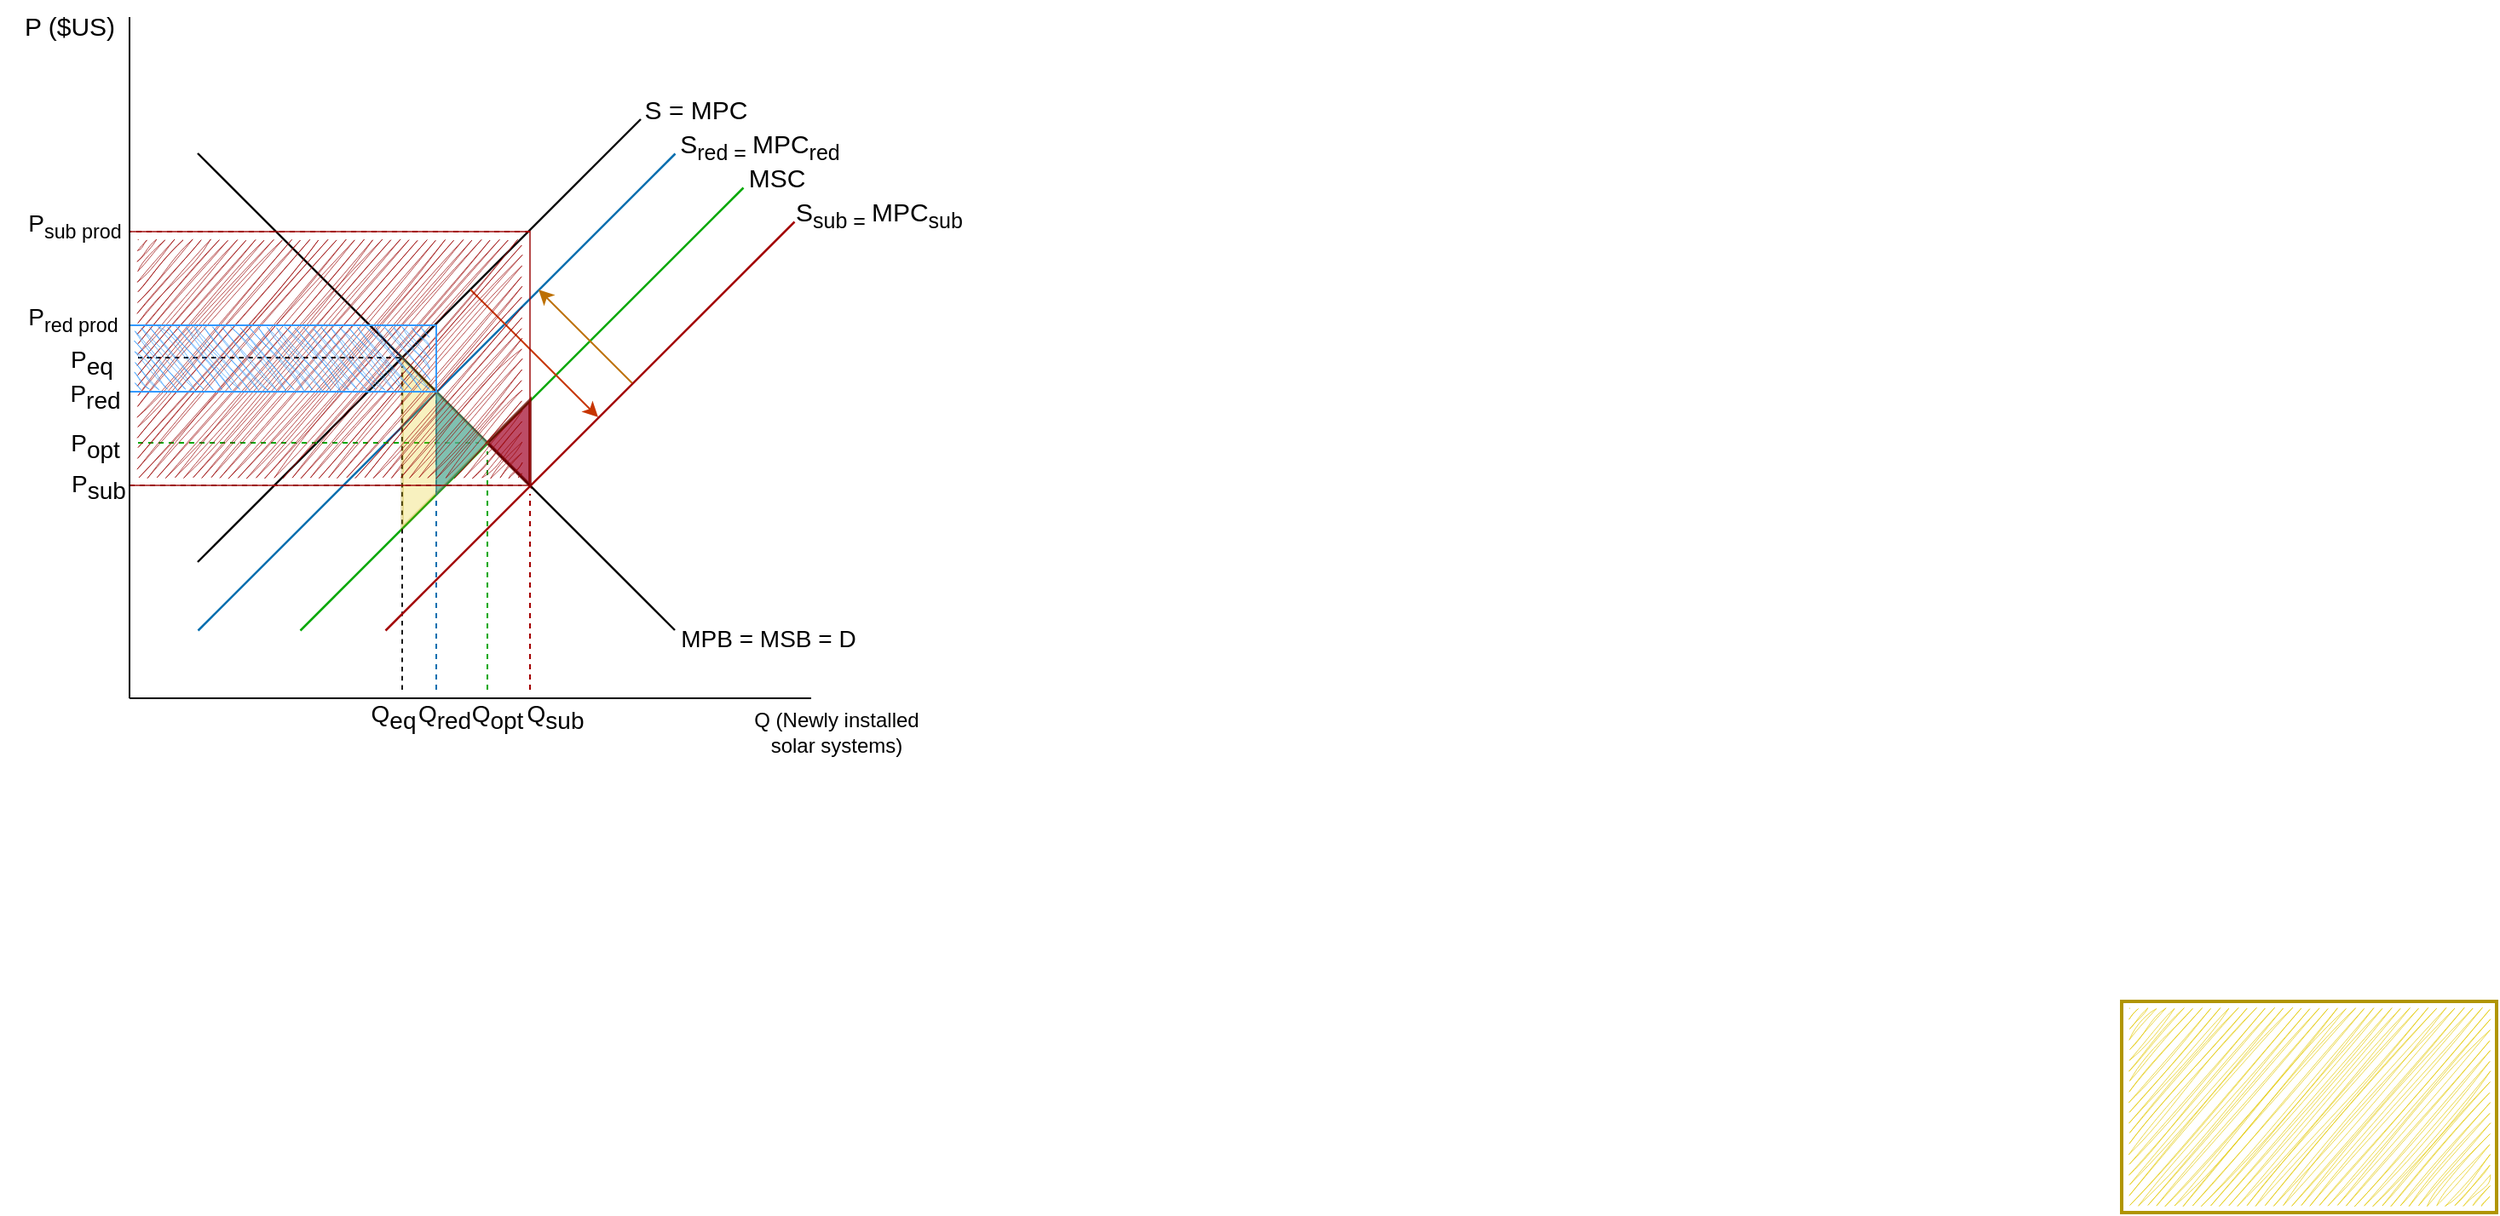 <mxfile version="21.3.4" type="github">
  <diagram name="Lapa-1" id="0tAawHoIQ-3D4uflLc4p">
    <mxGraphModel dx="356" dy="210" grid="1" gridSize="1000" guides="1" tooltips="1" connect="1" arrows="1" fold="1" page="1" pageScale="1" pageWidth="1200" pageHeight="1600" background="#ffffff" math="0" shadow="0">
      <root>
        <mxCell id="0" />
        <mxCell id="1" parent="0" />
        <mxCell id="Ec4Kk9tGsHe_SyH8bvyB-65" value="" style="group" parent="1" vertex="1" connectable="0">
          <mxGeometry x="1500" y="676" width="220" height="124" as="geometry" />
        </mxCell>
        <mxCell id="Ec4Kk9tGsHe_SyH8bvyB-66" value="" style="rounded=0;whiteSpace=wrap;html=1;fillColor=none;strokeWidth=2;fontColor=#000000;strokeColor=#B09500;" parent="Ec4Kk9tGsHe_SyH8bvyB-65" vertex="1">
          <mxGeometry width="220" height="124" as="geometry" />
        </mxCell>
        <mxCell id="Ec4Kk9tGsHe_SyH8bvyB-67" value="" style="rounded=0;whiteSpace=wrap;html=1;sketch=1;curveFitting=1;jiggle=2;opacity=70;fillColor=#E3C800;strokeColor=none;" parent="Ec4Kk9tGsHe_SyH8bvyB-65" vertex="1">
          <mxGeometry x="4.583" y="4.133" width="210.833" height="115.733" as="geometry" />
        </mxCell>
        <mxCell id="Ec4Kk9tGsHe_SyH8bvyB-80" value="" style="group" parent="1" vertex="1" connectable="0">
          <mxGeometry x="255" y="88" width="566" height="445" as="geometry" />
        </mxCell>
        <mxCell id="Ec4Kk9tGsHe_SyH8bvyB-12" value="" style="endArrow=none;html=1;rounded=0;endSize=6;strokeWidth=1.2;strokeColor=#000000;" parent="Ec4Kk9tGsHe_SyH8bvyB-80" edge="1">
          <mxGeometry width="50" height="50" relative="1" as="geometry">
            <mxPoint x="116" y="330" as="sourcePoint" />
            <mxPoint x="376" y="70" as="targetPoint" />
          </mxGeometry>
        </mxCell>
        <mxCell id="Ec4Kk9tGsHe_SyH8bvyB-9" value="" style="endArrow=none;html=1;rounded=0;endSize=6;strokeWidth=1.2;strokeColor=#000000;" parent="Ec4Kk9tGsHe_SyH8bvyB-80" edge="1">
          <mxGeometry width="50" height="50" relative="1" as="geometry">
            <mxPoint x="116" y="90" as="sourcePoint" />
            <mxPoint x="396" y="370" as="targetPoint" />
          </mxGeometry>
        </mxCell>
        <mxCell id="Ec4Kk9tGsHe_SyH8bvyB-22" value="" style="endArrow=none;dashed=1;html=1;rounded=0;fillColor=#a20025;strokeColor=#A30000;" parent="Ec4Kk9tGsHe_SyH8bvyB-80" edge="1">
          <mxGeometry width="50" height="50" relative="1" as="geometry">
            <mxPoint x="76" y="285" as="sourcePoint" />
            <mxPoint x="306" y="285" as="targetPoint" />
          </mxGeometry>
        </mxCell>
        <mxCell id="Ec4Kk9tGsHe_SyH8bvyB-32" value="&lt;span style=&quot;font-size: 14px;&quot;&gt;Q&lt;sub style=&quot;font-size: 14px;&quot;&gt;eq&lt;/sub&gt;&lt;/span&gt;" style="text;html=1;strokeColor=none;fillColor=none;align=center;verticalAlign=middle;whiteSpace=wrap;rounded=0;fontSize=14;fontColor=#000000;" parent="Ec4Kk9tGsHe_SyH8bvyB-80" vertex="1">
          <mxGeometry x="201" y="406" width="60" height="30" as="geometry" />
        </mxCell>
        <mxCell id="Ec4Kk9tGsHe_SyH8bvyB-8" value="" style="endArrow=none;html=1;rounded=0;fillColor=#1ba1e2;strokeColor=#006EAF;endSize=6;strokeWidth=1.25;" parent="Ec4Kk9tGsHe_SyH8bvyB-80" edge="1">
          <mxGeometry width="50" height="50" relative="1" as="geometry">
            <mxPoint x="116" y="370" as="sourcePoint" />
            <mxPoint x="396" y="90" as="targetPoint" />
          </mxGeometry>
        </mxCell>
        <mxCell id="Ec4Kk9tGsHe_SyH8bvyB-10" value="" style="endArrow=none;html=1;rounded=0;fillColor=#60a917;strokeColor=#00a800;endSize=6;strokeWidth=1.25;" parent="Ec4Kk9tGsHe_SyH8bvyB-80" edge="1">
          <mxGeometry width="50" height="50" relative="1" as="geometry">
            <mxPoint x="176" y="370" as="sourcePoint" />
            <mxPoint x="436" y="110" as="targetPoint" />
          </mxGeometry>
        </mxCell>
        <mxCell id="Ec4Kk9tGsHe_SyH8bvyB-50" value="" style="endArrow=classic;html=1;rounded=0;fillColor=#fa6800;strokeColor=#C73500;" parent="Ec4Kk9tGsHe_SyH8bvyB-80" edge="1">
          <mxGeometry width="50" height="50" relative="1" as="geometry">
            <mxPoint x="276" y="170" as="sourcePoint" />
            <mxPoint x="351" y="245" as="targetPoint" />
          </mxGeometry>
        </mxCell>
        <mxCell id="Ec4Kk9tGsHe_SyH8bvyB-51" value="" style="endArrow=classic;html=1;rounded=0;fillColor=#f0a30a;strokeColor=#BD7000;" parent="Ec4Kk9tGsHe_SyH8bvyB-80" edge="1">
          <mxGeometry width="50" height="50" relative="1" as="geometry">
            <mxPoint x="371" y="225" as="sourcePoint" />
            <mxPoint x="316" y="170" as="targetPoint" />
          </mxGeometry>
        </mxCell>
        <mxCell id="Ec4Kk9tGsHe_SyH8bvyB-28" value="" style="endArrow=none;dashed=1;html=1;rounded=0;strokeWidth=0.9;strokeColor=#000000;" parent="Ec4Kk9tGsHe_SyH8bvyB-80" edge="1">
          <mxGeometry width="50" height="50" relative="1" as="geometry">
            <mxPoint x="236" y="405" as="sourcePoint" />
            <mxPoint x="236" y="215" as="targetPoint" />
          </mxGeometry>
        </mxCell>
        <mxCell id="Ec4Kk9tGsHe_SyH8bvyB-7" value="" style="endArrow=none;html=1;rounded=0;strokeColor=#000000;" parent="Ec4Kk9tGsHe_SyH8bvyB-80" edge="1">
          <mxGeometry width="50" height="50" relative="1" as="geometry">
            <mxPoint x="476" y="410" as="sourcePoint" />
            <mxPoint x="76" y="410" as="targetPoint" />
          </mxGeometry>
        </mxCell>
        <mxCell id="Ec4Kk9tGsHe_SyH8bvyB-13" value="&lt;font style=&quot;font-size: 15px;&quot;&gt;S = MPC&lt;/font&gt;" style="text;html=1;strokeColor=none;fillColor=none;align=center;verticalAlign=middle;whiteSpace=wrap;rounded=0;fontSize=15;fontColor=#000000;" parent="Ec4Kk9tGsHe_SyH8bvyB-80" vertex="1">
          <mxGeometry x="366" y="49" width="85" height="30" as="geometry" />
        </mxCell>
        <mxCell id="Ec4Kk9tGsHe_SyH8bvyB-15" value="S&lt;sub&gt;red =&amp;nbsp;&lt;/sub&gt;MPC&lt;sub&gt;red&lt;/sub&gt;" style="text;html=1;strokeColor=none;fillColor=none;align=center;verticalAlign=middle;whiteSpace=wrap;rounded=0;fontSize=15;fontColor=#000000;" parent="Ec4Kk9tGsHe_SyH8bvyB-80" vertex="1">
          <mxGeometry x="396" y="71" width="100" height="30" as="geometry" />
        </mxCell>
        <mxCell id="Ec4Kk9tGsHe_SyH8bvyB-16" value="&lt;font style=&quot;font-size: 15px;&quot;&gt;MSC&lt;/font&gt;" style="text;html=1;strokeColor=none;fillColor=none;align=center;verticalAlign=middle;whiteSpace=wrap;rounded=0;fontSize=15;fontColor=#000000;" parent="Ec4Kk9tGsHe_SyH8bvyB-80" vertex="1">
          <mxGeometry x="426" y="89" width="60" height="30" as="geometry" />
        </mxCell>
        <mxCell id="Ec4Kk9tGsHe_SyH8bvyB-17" value="&lt;font style=&quot;font-size: 15px;&quot;&gt;&lt;span style=&quot;font-size: 15px;&quot;&gt;S&lt;sub&gt;sub = &lt;/sub&gt;MPC&lt;sub&gt;sub&lt;/sub&gt;&lt;br style=&quot;font-size: 15px;&quot;&gt;&lt;/span&gt;&lt;/font&gt;" style="text;html=1;strokeColor=none;fillColor=none;align=center;verticalAlign=middle;whiteSpace=wrap;rounded=0;fontSize=15;fontColor=#000000;" parent="Ec4Kk9tGsHe_SyH8bvyB-80" vertex="1">
          <mxGeometry x="466" y="111" width="100" height="30" as="geometry" />
        </mxCell>
        <mxCell id="Ec4Kk9tGsHe_SyH8bvyB-18" value="&lt;font style=&quot;font-size: 14px;&quot;&gt;MPB = MSB = D&lt;/font&gt;" style="text;html=1;strokeColor=none;fillColor=none;align=center;verticalAlign=middle;whiteSpace=wrap;rounded=0;fontSize=14;fontColor=#000000;" parent="Ec4Kk9tGsHe_SyH8bvyB-80" vertex="1">
          <mxGeometry x="386" y="360" width="130" height="30" as="geometry" />
        </mxCell>
        <mxCell id="Ec4Kk9tGsHe_SyH8bvyB-20" value="" style="endArrow=none;dashed=1;html=1;rounded=0;fillColor=#008a00;strokeColor=#00A800;" parent="Ec4Kk9tGsHe_SyH8bvyB-80" edge="1">
          <mxGeometry width="50" height="50" relative="1" as="geometry">
            <mxPoint x="81" y="260" as="sourcePoint" />
            <mxPoint x="281" y="260" as="targetPoint" />
          </mxGeometry>
        </mxCell>
        <mxCell id="Ec4Kk9tGsHe_SyH8bvyB-24" value="" style="endArrow=none;dashed=1;html=1;rounded=0;strokeWidth=0.9;exitX=-0.025;exitY=0;exitDx=0;exitDy=0;exitPerimeter=0;fontColor=none;noLabel=1;strokeColor=#000000;" parent="Ec4Kk9tGsHe_SyH8bvyB-80" source="Ec4Kk9tGsHe_SyH8bvyB-37" edge="1">
          <mxGeometry width="50" height="50" relative="1" as="geometry">
            <mxPoint x="231" y="210" as="sourcePoint" />
            <mxPoint x="81" y="210" as="targetPoint" />
          </mxGeometry>
        </mxCell>
        <mxCell id="Ec4Kk9tGsHe_SyH8bvyB-25" value="" style="endArrow=none;dashed=1;html=1;rounded=0;fillColor=#a20025;strokeColor=#a30000;exitX=0.75;exitY=0;exitDx=0;exitDy=0;" parent="Ec4Kk9tGsHe_SyH8bvyB-80" edge="1">
          <mxGeometry width="50" height="50" relative="1" as="geometry">
            <mxPoint x="311" y="405" as="sourcePoint" />
            <mxPoint x="311" y="290" as="targetPoint" />
          </mxGeometry>
        </mxCell>
        <mxCell id="Ec4Kk9tGsHe_SyH8bvyB-26" value="" style="endArrow=none;dashed=1;html=1;rounded=0;fillColor=#008a00;strokeColor=#00A800;" parent="Ec4Kk9tGsHe_SyH8bvyB-80" edge="1">
          <mxGeometry width="50" height="50" relative="1" as="geometry">
            <mxPoint x="286" y="405" as="sourcePoint" />
            <mxPoint x="286" y="265" as="targetPoint" />
          </mxGeometry>
        </mxCell>
        <mxCell id="Ec4Kk9tGsHe_SyH8bvyB-27" value="" style="endArrow=none;dashed=1;html=1;rounded=0;fillColor=#1ba1e2;strokeColor=#006EAF;" parent="Ec4Kk9tGsHe_SyH8bvyB-80" edge="1">
          <mxGeometry width="50" height="50" relative="1" as="geometry">
            <mxPoint x="256" y="405" as="sourcePoint" />
            <mxPoint x="256" y="235" as="targetPoint" />
          </mxGeometry>
        </mxCell>
        <mxCell id="Ec4Kk9tGsHe_SyH8bvyB-23" value="" style="endArrow=none;dashed=1;html=1;rounded=0;fillColor=#1ba1e2;strokeColor=#006EAF;" parent="Ec4Kk9tGsHe_SyH8bvyB-80" edge="1">
          <mxGeometry width="50" height="50" relative="1" as="geometry">
            <mxPoint x="81" y="230" as="sourcePoint" />
            <mxPoint x="251" y="230" as="targetPoint" />
          </mxGeometry>
        </mxCell>
        <mxCell id="Ec4Kk9tGsHe_SyH8bvyB-11" value="" style="endArrow=none;html=1;rounded=0;fillColor=#a20025;strokeColor=#A30000;endSize=6;strokeWidth=1.25;" parent="Ec4Kk9tGsHe_SyH8bvyB-80" edge="1">
          <mxGeometry width="50" height="50" relative="1" as="geometry">
            <mxPoint x="226" y="370" as="sourcePoint" />
            <mxPoint x="466" y="130" as="targetPoint" />
          </mxGeometry>
        </mxCell>
        <mxCell id="Ec4Kk9tGsHe_SyH8bvyB-29" value="&lt;span style=&quot;font-size: 14px;&quot;&gt;Q&lt;sub style=&quot;font-size: 14px;&quot;&gt;sub&lt;/sub&gt;&lt;/span&gt;" style="text;html=1;strokeColor=none;fillColor=none;align=center;verticalAlign=middle;whiteSpace=wrap;rounded=0;fontSize=14;fontColor=#000000;" parent="Ec4Kk9tGsHe_SyH8bvyB-80" vertex="1">
          <mxGeometry x="296" y="406" width="60" height="30" as="geometry" />
        </mxCell>
        <mxCell id="Ec4Kk9tGsHe_SyH8bvyB-31" value="&lt;span style=&quot;font-size: 14px;&quot;&gt;Q&lt;sub style=&quot;font-size: 14px;&quot;&gt;red&lt;br&gt;&lt;/sub&gt;&lt;/span&gt;" style="text;html=1;strokeColor=none;fillColor=none;align=center;verticalAlign=middle;whiteSpace=wrap;rounded=0;fontSize=14;fontColor=#000000;" parent="Ec4Kk9tGsHe_SyH8bvyB-80" vertex="1">
          <mxGeometry x="231" y="406" width="60" height="30" as="geometry" />
        </mxCell>
        <mxCell id="Ec4Kk9tGsHe_SyH8bvyB-38" value="" style="triangle;whiteSpace=wrap;html=1;opacity=70;fillColor=#1ba1e2;fontColor=#ffffff;strokeColor=#006EAF;" parent="Ec4Kk9tGsHe_SyH8bvyB-80" vertex="1">
          <mxGeometry x="256" y="230" width="30" height="60" as="geometry" />
        </mxCell>
        <mxCell id="Ec4Kk9tGsHe_SyH8bvyB-42" value="" style="triangle;whiteSpace=wrap;html=1;rotation=-180;opacity=70;fillColor=#a20025;fontColor=#ffffff;strokeColor=#6F0000;shadow=0;rounded=0;strokeWidth=2;" parent="Ec4Kk9tGsHe_SyH8bvyB-80" vertex="1">
          <mxGeometry x="286" y="235" width="25" height="50" as="geometry" />
        </mxCell>
        <mxCell id="Ec4Kk9tGsHe_SyH8bvyB-37" value="" style="triangle;whiteSpace=wrap;html=1;opacity=25;fillColor=#e3c800;fontColor=#000000;strokeColor=#B09500;strokeWidth=2;" parent="Ec4Kk9tGsHe_SyH8bvyB-80" vertex="1">
          <mxGeometry x="236" y="210" width="50" height="100" as="geometry" />
        </mxCell>
        <mxCell id="Ec4Kk9tGsHe_SyH8bvyB-43" value="&lt;font style=&quot;font-size: 12px;&quot;&gt;Q (Newly installed solar systems)&lt;/font&gt;" style="text;html=1;strokeColor=none;fillColor=none;align=center;verticalAlign=middle;whiteSpace=wrap;rounded=0;fontSize=12;fontColor=#000000;" parent="Ec4Kk9tGsHe_SyH8bvyB-80" vertex="1">
          <mxGeometry x="439" y="415" width="104" height="30" as="geometry" />
        </mxCell>
        <mxCell id="Ec4Kk9tGsHe_SyH8bvyB-48" value="P ($US)" style="text;html=1;strokeColor=none;fillColor=none;align=center;verticalAlign=middle;whiteSpace=wrap;rounded=0;fontSize=15;fontColor=#000000;" parent="Ec4Kk9tGsHe_SyH8bvyB-80" vertex="1">
          <mxGeometry x="11" width="60" height="30" as="geometry" />
        </mxCell>
        <mxCell id="Ec4Kk9tGsHe_SyH8bvyB-54" value="&lt;span style=&quot;font-size: 14px;&quot;&gt;Q&lt;sub style=&quot;font-size: 14px;&quot;&gt;opt&lt;/sub&gt;&lt;/span&gt;" style="text;html=1;strokeColor=none;fillColor=none;align=center;verticalAlign=middle;whiteSpace=wrap;rounded=0;fontSize=14;fontColor=#000000;" parent="Ec4Kk9tGsHe_SyH8bvyB-80" vertex="1">
          <mxGeometry x="262" y="406" width="60" height="30" as="geometry" />
        </mxCell>
        <mxCell id="Ec4Kk9tGsHe_SyH8bvyB-55" value="&lt;span style=&quot;font-size: 14px;&quot;&gt;P&lt;sub style=&quot;font-size: 14px;&quot;&gt;eq&lt;/sub&gt;&lt;/span&gt;" style="text;html=1;strokeColor=none;fillColor=none;align=center;verticalAlign=middle;whiteSpace=wrap;rounded=0;fontSize=14;fontColor=#000000;" parent="Ec4Kk9tGsHe_SyH8bvyB-80" vertex="1">
          <mxGeometry x="24" y="198" width="60" height="30" as="geometry" />
        </mxCell>
        <mxCell id="Ec4Kk9tGsHe_SyH8bvyB-56" value="&lt;span style=&quot;font-size: 14px;&quot;&gt;P&lt;sub style=&quot;font-size: 14px;&quot;&gt;red&lt;/sub&gt;&lt;/span&gt;" style="text;html=1;strokeColor=none;fillColor=none;align=center;verticalAlign=middle;whiteSpace=wrap;rounded=0;fontSize=14;fontColor=#000000;" parent="Ec4Kk9tGsHe_SyH8bvyB-80" vertex="1">
          <mxGeometry x="26" y="218" width="60" height="30" as="geometry" />
        </mxCell>
        <mxCell id="Ec4Kk9tGsHe_SyH8bvyB-57" value="P&lt;sub style=&quot;font-size: 14px;&quot;&gt;opt&lt;/sub&gt;" style="text;html=1;strokeColor=none;fillColor=none;align=center;verticalAlign=middle;whiteSpace=wrap;rounded=0;fontSize=14;fontColor=#000000;" parent="Ec4Kk9tGsHe_SyH8bvyB-80" vertex="1">
          <mxGeometry x="26" y="247" width="60" height="30" as="geometry" />
        </mxCell>
        <mxCell id="Ec4Kk9tGsHe_SyH8bvyB-58" value="&lt;span style=&quot;font-size: 14px;&quot;&gt;P&lt;sub style=&quot;font-size: 14px;&quot;&gt;sub&lt;/sub&gt;&lt;/span&gt;" style="text;html=1;strokeColor=none;fillColor=none;align=center;verticalAlign=middle;whiteSpace=wrap;rounded=0;fontSize=14;fontColor=#000000;" parent="Ec4Kk9tGsHe_SyH8bvyB-80" vertex="1">
          <mxGeometry x="28" y="271" width="60" height="30" as="geometry" />
        </mxCell>
        <mxCell id="Ec4Kk9tGsHe_SyH8bvyB-74" value="" style="group;opacity=70;" parent="Ec4Kk9tGsHe_SyH8bvyB-80" vertex="1" connectable="0">
          <mxGeometry x="76" y="191" width="235.0" height="94" as="geometry" />
        </mxCell>
        <mxCell id="Ec4Kk9tGsHe_SyH8bvyB-75" value="" style="group" parent="Ec4Kk9tGsHe_SyH8bvyB-74" vertex="1" connectable="0">
          <mxGeometry y="-55" width="235" height="149" as="geometry" />
        </mxCell>
        <mxCell id="Ec4Kk9tGsHe_SyH8bvyB-71" value="" style="rounded=0;whiteSpace=wrap;html=1;sketch=1;curveFitting=1;jiggle=2;opacity=70;fillColor=#990000;strokeColor=none;fontColor=#ffffff;strokeWidth=1;dashed=1;dashPattern=1 1;" parent="Ec4Kk9tGsHe_SyH8bvyB-75" vertex="1">
          <mxGeometry x="4.896" y="4.967" width="225.208" height="139.067" as="geometry" />
        </mxCell>
        <mxCell id="Ec4Kk9tGsHe_SyH8bvyB-70" value="" style="rounded=0;whiteSpace=wrap;html=1;fillColor=none;strokeWidth=1;fontColor=#000000;strokeColor=#990000;opacity=70;" parent="Ec4Kk9tGsHe_SyH8bvyB-75" vertex="1">
          <mxGeometry width="235" height="149" as="geometry" />
        </mxCell>
        <mxCell id="Ec4Kk9tGsHe_SyH8bvyB-77" value="" style="endArrow=none;dashed=1;html=1;rounded=0;fillColor=#a20025;strokeColor=#a30000;exitX=1;exitY=0;exitDx=0;exitDy=0;entryX=0;entryY=0;entryDx=0;entryDy=0;" parent="Ec4Kk9tGsHe_SyH8bvyB-75" source="Ec4Kk9tGsHe_SyH8bvyB-70" target="Ec4Kk9tGsHe_SyH8bvyB-70" edge="1">
          <mxGeometry width="50" height="50" relative="1" as="geometry">
            <mxPoint x="165" y="44" as="sourcePoint" />
            <mxPoint x="165" y="-71" as="targetPoint" />
          </mxGeometry>
        </mxCell>
        <mxCell id="Ec4Kk9tGsHe_SyH8bvyB-62" value="" style="rounded=0;whiteSpace=wrap;html=1;fillColor=none;strokeWidth=1;fontColor=#000000;strokeColor=#3399FF;" parent="Ec4Kk9tGsHe_SyH8bvyB-74" vertex="1">
          <mxGeometry width="180" height="39" as="geometry" />
        </mxCell>
        <mxCell id="Ec4Kk9tGsHe_SyH8bvyB-63" value="" style="rounded=0;whiteSpace=wrap;html=1;sketch=1;curveFitting=1;jiggle=2;opacity=70;fillColor=#3399FF;strokeColor=none;flipH=1;" parent="Ec4Kk9tGsHe_SyH8bvyB-74" vertex="1">
          <mxGeometry x="3.75" y="1.3" width="172.5" height="36.4" as="geometry" />
        </mxCell>
        <mxCell id="Ec4Kk9tGsHe_SyH8bvyB-2" value="" style="endArrow=none;html=1;rounded=0;strokeColor=#000000;" parent="Ec4Kk9tGsHe_SyH8bvyB-80" edge="1">
          <mxGeometry width="50" height="50" relative="1" as="geometry">
            <mxPoint x="76" y="410" as="sourcePoint" />
            <mxPoint x="76" y="10" as="targetPoint" />
          </mxGeometry>
        </mxCell>
        <mxCell id="Ec4Kk9tGsHe_SyH8bvyB-78" value="P&lt;sub&gt;sub prod&lt;/sub&gt;" style="text;html=1;strokeColor=none;fillColor=none;align=center;verticalAlign=middle;whiteSpace=wrap;rounded=0;fontSize=14;fontColor=#000000;" parent="Ec4Kk9tGsHe_SyH8bvyB-80" vertex="1">
          <mxGeometry x="1" y="117" width="86" height="30" as="geometry" />
        </mxCell>
        <mxCell id="Ec4Kk9tGsHe_SyH8bvyB-79" value="P&lt;sub&gt;red prod&lt;/sub&gt;" style="text;html=1;strokeColor=none;fillColor=none;align=center;verticalAlign=middle;whiteSpace=wrap;rounded=0;fontSize=14;fontColor=#000000;" parent="Ec4Kk9tGsHe_SyH8bvyB-80" vertex="1">
          <mxGeometry y="172" width="86" height="30" as="geometry" />
        </mxCell>
      </root>
    </mxGraphModel>
  </diagram>
</mxfile>
